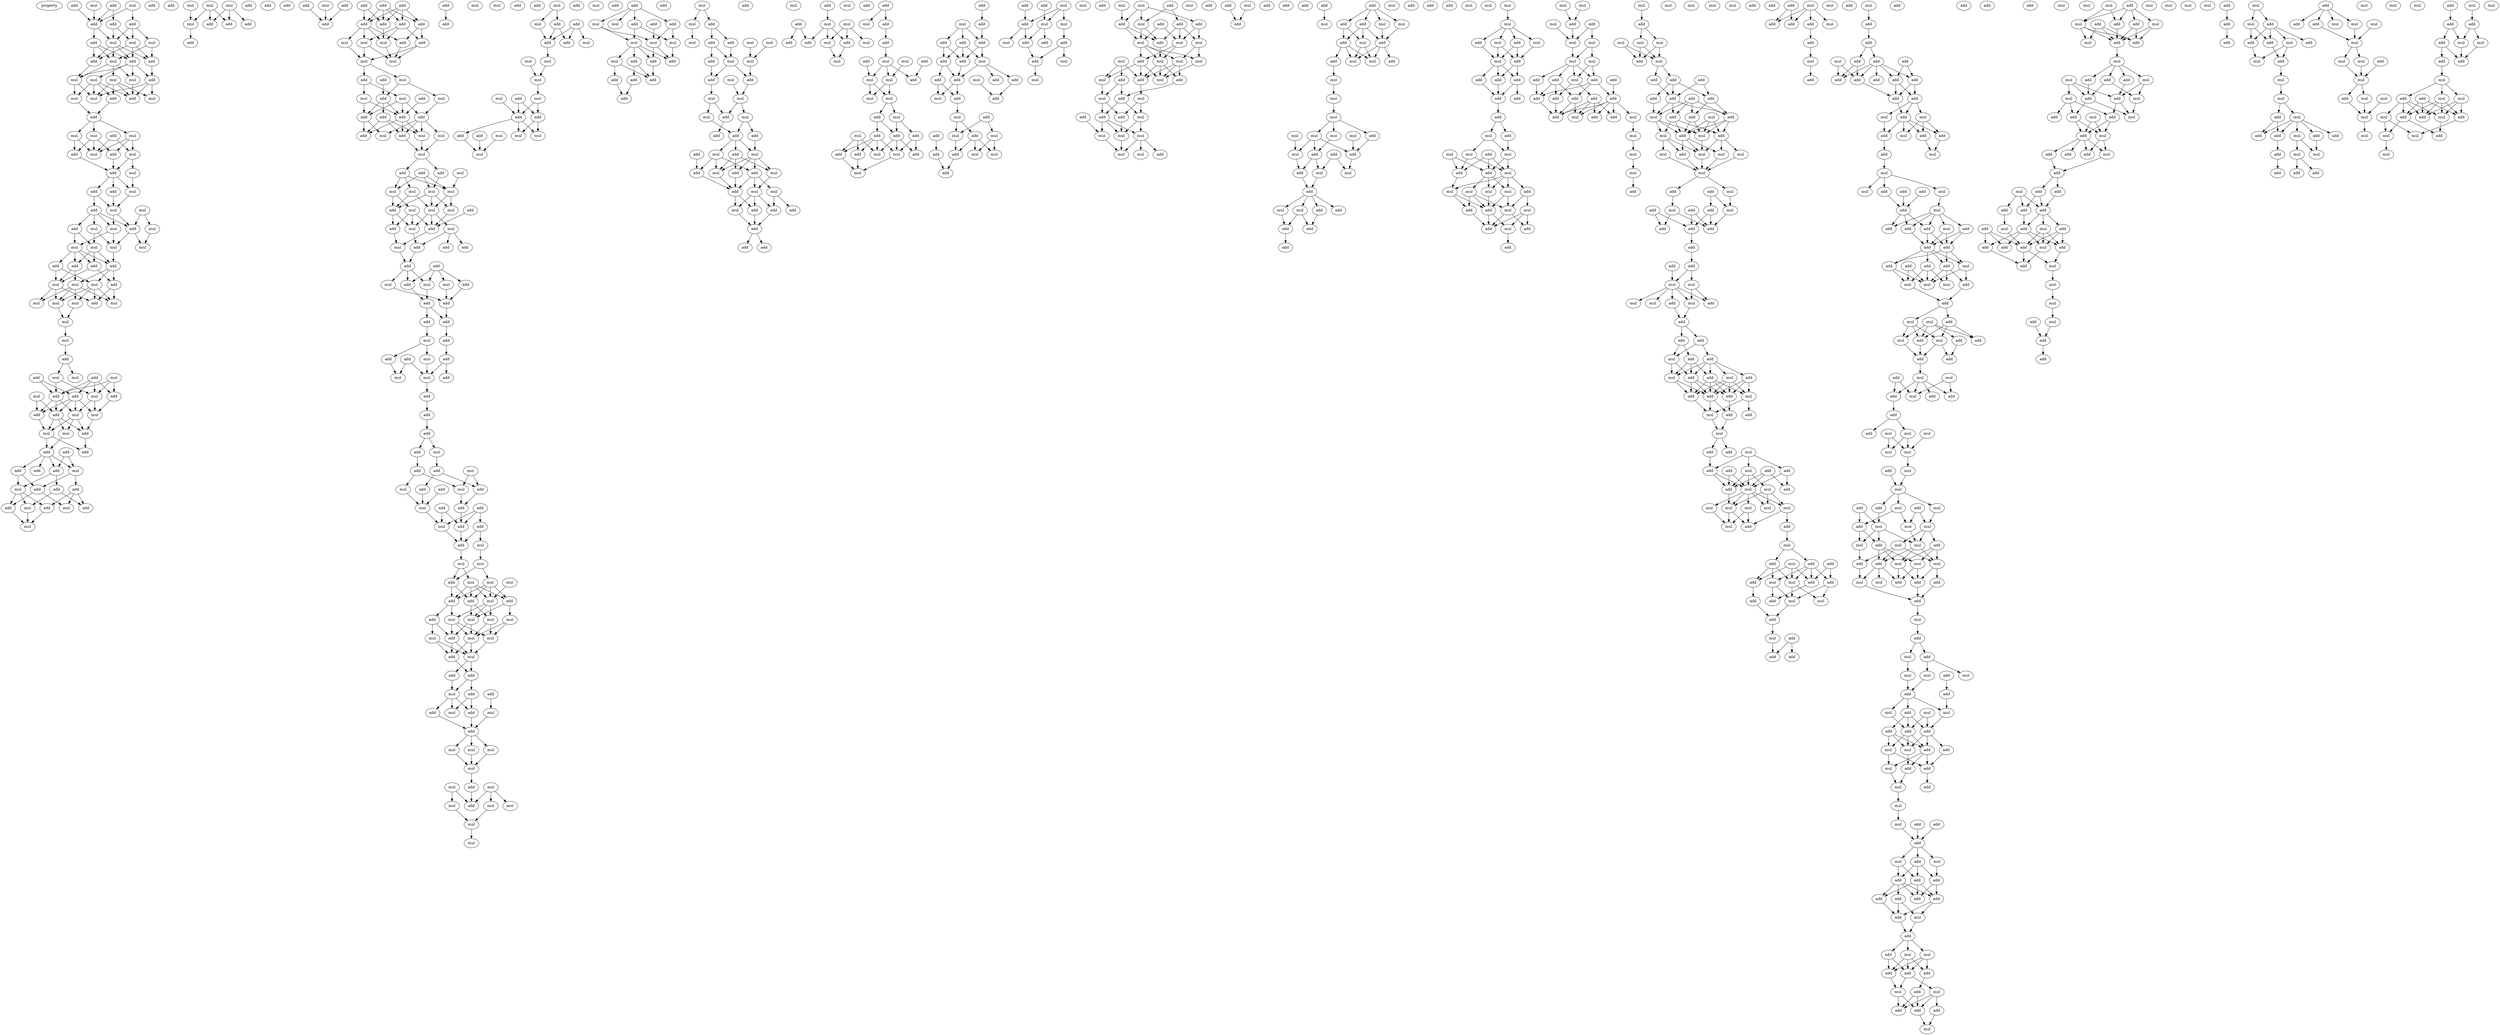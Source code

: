 digraph {
    node [fontcolor=black]
    property [mul=2,lf=1.1]
    0 [ label = add ];
    1 [ label = add ];
    2 [ label = mul ];
    3 [ label = mul ];
    4 [ label = add ];
    5 [ label = add ];
    6 [ label = add ];
    7 [ label = add ];
    8 [ label = mul ];
    9 [ label = mul ];
    10 [ label = mul ];
    11 [ label = add ];
    12 [ label = add ];
    13 [ label = add ];
    14 [ label = mul ];
    15 [ label = add ];
    16 [ label = mul ];
    17 [ label = mul ];
    18 [ label = mul ];
    19 [ label = mul ];
    20 [ label = mul ];
    21 [ label = add ];
    22 [ label = add ];
    23 [ label = mul ];
    24 [ label = mul ];
    25 [ label = add ];
    26 [ label = mul ];
    27 [ label = mul ];
    28 [ label = mul ];
    29 [ label = add ];
    30 [ label = mul ];
    31 [ label = mul ];
    32 [ label = add ];
    33 [ label = add ];
    34 [ label = add ];
    35 [ label = mul ];
    36 [ label = add ];
    37 [ label = mul ];
    38 [ label = add ];
    39 [ label = add ];
    40 [ label = mul ];
    41 [ label = mul ];
    42 [ label = add ];
    43 [ label = mul ];
    44 [ label = mul ];
    45 [ label = mul ];
    46 [ label = add ];
    47 [ label = mul ];
    48 [ label = mul ];
    49 [ label = mul ];
    50 [ label = mul ];
    51 [ label = add ];
    52 [ label = add ];
    53 [ label = add ];
    54 [ label = add ];
    55 [ label = mul ];
    56 [ label = mul ];
    57 [ label = add ];
    58 [ label = mul ];
    59 [ label = add ];
    60 [ label = mul ];
    61 [ label = mul ];
    62 [ label = mul ];
    63 [ label = mul ];
    64 [ label = mul ];
    65 [ label = mul ];
    66 [ label = add ];
    67 [ label = mul ];
    68 [ label = add ];
    69 [ label = mul ];
    70 [ label = mul ];
    71 [ label = add ];
    72 [ label = add ];
    73 [ label = mul ];
    74 [ label = add ];
    75 [ label = mul ];
    76 [ label = add ];
    77 [ label = mul ];
    78 [ label = add ];
    79 [ label = mul ];
    80 [ label = add ];
    81 [ label = mul ];
    82 [ label = add ];
    83 [ label = mul ];
    84 [ label = add ];
    85 [ label = add ];
    86 [ label = add ];
    87 [ label = add ];
    88 [ label = add ];
    89 [ label = mul ];
    90 [ label = add ];
    91 [ label = add ];
    92 [ label = add ];
    93 [ label = add ];
    94 [ label = mul ];
    95 [ label = mul ];
    96 [ label = add ];
    97 [ label = mul ];
    98 [ label = add ];
    99 [ label = add ];
    100 [ label = add ];
    101 [ label = mul ];
    102 [ label = add ];
    103 [ label = mul ];
    104 [ label = mul ];
    105 [ label = mul ];
    106 [ label = add ];
    107 [ label = mul ];
    108 [ label = add ];
    109 [ label = add ];
    110 [ label = add ];
    111 [ label = add ];
    112 [ label = add ];
    113 [ label = add ];
    114 [ label = add ];
    115 [ label = mul ];
    116 [ label = add ];
    117 [ label = add ];
    118 [ label = add ];
    119 [ label = add ];
    120 [ label = add ];
    121 [ label = add ];
    122 [ label = add ];
    123 [ label = add ];
    124 [ label = add ];
    125 [ label = mul ];
    126 [ label = mul ];
    127 [ label = add ];
    128 [ label = add ];
    129 [ label = mul ];
    130 [ label = mul ];
    131 [ label = mul ];
    132 [ label = add ];
    133 [ label = add ];
    134 [ label = mul ];
    135 [ label = add ];
    136 [ label = mul ];
    137 [ label = mul ];
    138 [ label = mul ];
    139 [ label = add ];
    140 [ label = add ];
    141 [ label = add ];
    142 [ label = add ];
    143 [ label = add ];
    144 [ label = add ];
    145 [ label = mul ];
    146 [ label = mul ];
    147 [ label = mul ];
    148 [ label = add ];
    149 [ label = mul ];
    150 [ label = add ];
    151 [ label = mul ];
    152 [ label = add ];
    153 [ label = add ];
    154 [ label = mul ];
    155 [ label = mul ];
    156 [ label = mul ];
    157 [ label = mul ];
    158 [ label = mul ];
    159 [ label = add ];
    160 [ label = mul ];
    161 [ label = add ];
    162 [ label = mul ];
    163 [ label = add ];
    164 [ label = add ];
    165 [ label = mul ];
    166 [ label = mul ];
    167 [ label = add ];
    168 [ label = mul ];
    169 [ label = add ];
    170 [ label = add ];
    171 [ label = add ];
    172 [ label = add ];
    173 [ label = mul ];
    174 [ label = mul ];
    175 [ label = add ];
    176 [ label = mul ];
    177 [ label = add ];
    178 [ label = add ];
    179 [ label = add ];
    180 [ label = add ];
    181 [ label = add ];
    182 [ label = mul ];
    183 [ label = add ];
    184 [ label = add ];
    185 [ label = mul ];
    186 [ label = add ];
    187 [ label = add ];
    188 [ label = mul ];
    189 [ label = mul ];
    190 [ label = add ];
    191 [ label = add ];
    192 [ label = add ];
    193 [ label = add ];
    194 [ label = mul ];
    195 [ label = add ];
    196 [ label = add ];
    197 [ label = mul ];
    198 [ label = add ];
    199 [ label = add ];
    200 [ label = add ];
    201 [ label = mul ];
    202 [ label = mul ];
    203 [ label = add ];
    204 [ label = add ];
    205 [ label = add ];
    206 [ label = mul ];
    207 [ label = add ];
    208 [ label = mul ];
    209 [ label = add ];
    210 [ label = add ];
    211 [ label = add ];
    212 [ label = mul ];
    213 [ label = mul ];
    214 [ label = add ];
    215 [ label = add ];
    216 [ label = mul ];
    217 [ label = mul ];
    218 [ label = mul ];
    219 [ label = mul ];
    220 [ label = mul ];
    221 [ label = mul ];
    222 [ label = add ];
    223 [ label = add ];
    224 [ label = mul ];
    225 [ label = add ];
    226 [ label = add ];
    227 [ label = mul ];
    228 [ label = mul ];
    229 [ label = add ];
    230 [ label = mul ];
    231 [ label = mul ];
    232 [ label = add ];
    233 [ label = mul ];
    234 [ label = mul ];
    235 [ label = mul ];
    236 [ label = mul ];
    237 [ label = add ];
    238 [ label = add ];
    239 [ label = add ];
    240 [ label = add ];
    241 [ label = add ];
    242 [ label = mul ];
    243 [ label = mul ];
    244 [ label = add ];
    245 [ label = add ];
    246 [ label = mul ];
    247 [ label = add ];
    248 [ label = mul ];
    249 [ label = add ];
    250 [ label = mul ];
    251 [ label = mul ];
    252 [ label = mul ];
    253 [ label = mul ];
    254 [ label = add ];
    255 [ label = mul ];
    256 [ label = add ];
    257 [ label = mul ];
    258 [ label = mul ];
    259 [ label = add ];
    260 [ label = mul ];
    261 [ label = mul ];
    262 [ label = mul ];
    263 [ label = mul ];
    264 [ label = add ];
    265 [ label = mul ];
    266 [ label = mul ];
    267 [ label = add ];
    268 [ label = add ];
    269 [ label = add ];
    270 [ label = mul ];
    271 [ label = add ];
    272 [ label = mul ];
    273 [ label = mul ];
    274 [ label = mul ];
    275 [ label = mul ];
    276 [ label = mul ];
    277 [ label = add ];
    278 [ label = add ];
    279 [ label = add ];
    280 [ label = add ];
    281 [ label = mul ];
    282 [ label = add ];
    283 [ label = mul ];
    284 [ label = mul ];
    285 [ label = mul ];
    286 [ label = add ];
    287 [ label = add ];
    288 [ label = add ];
    289 [ label = add ];
    290 [ label = mul ];
    291 [ label = add ];
    292 [ label = mul ];
    293 [ label = mul ];
    294 [ label = mul ];
    295 [ label = mul ];
    296 [ label = add ];
    297 [ label = mul ];
    298 [ label = add ];
    299 [ label = add ];
    300 [ label = add ];
    301 [ label = add ];
    302 [ label = add ];
    303 [ label = add ];
    304 [ label = add ];
    305 [ label = mul ];
    306 [ label = mul ];
    307 [ label = add ];
    308 [ label = add ];
    309 [ label = mul ];
    310 [ label = add ];
    311 [ label = mul ];
    312 [ label = mul ];
    313 [ label = add ];
    314 [ label = mul ];
    315 [ label = mul ];
    316 [ label = add ];
    317 [ label = add ];
    318 [ label = mul ];
    319 [ label = mul ];
    320 [ label = mul ];
    321 [ label = mul ];
    322 [ label = add ];
    323 [ label = mul ];
    324 [ label = add ];
    325 [ label = add ];
    326 [ label = add ];
    327 [ label = mul ];
    328 [ label = add ];
    329 [ label = mul ];
    330 [ label = add ];
    331 [ label = add ];
    332 [ label = add ];
    333 [ label = mul ];
    334 [ label = mul ];
    335 [ label = add ];
    336 [ label = mul ];
    337 [ label = mul ];
    338 [ label = add ];
    339 [ label = add ];
    340 [ label = add ];
    341 [ label = add ];
    342 [ label = mul ];
    343 [ label = add ];
    344 [ label = add ];
    345 [ label = add ];
    346 [ label = add ];
    347 [ label = mul ];
    348 [ label = add ];
    349 [ label = mul ];
    350 [ label = mul ];
    351 [ label = add ];
    352 [ label = add ];
    353 [ label = mul ];
    354 [ label = add ];
    355 [ label = mul ];
    356 [ label = add ];
    357 [ label = mul ];
    358 [ label = mul ];
    359 [ label = add ];
    360 [ label = add ];
    361 [ label = mul ];
    362 [ label = add ];
    363 [ label = add ];
    364 [ label = add ];
    365 [ label = mul ];
    366 [ label = add ];
    367 [ label = mul ];
    368 [ label = mul ];
    369 [ label = add ];
    370 [ label = mul ];
    371 [ label = mul ];
    372 [ label = mul ];
    373 [ label = add ];
    374 [ label = mul ];
    375 [ label = add ];
    376 [ label = add ];
    377 [ label = add ];
    378 [ label = mul ];
    379 [ label = mul ];
    380 [ label = mul ];
    381 [ label = add ];
    382 [ label = add ];
    383 [ label = add ];
    384 [ label = mul ];
    385 [ label = add ];
    386 [ label = add ];
    387 [ label = mul ];
    388 [ label = add ];
    389 [ label = add ];
    390 [ label = add ];
    391 [ label = add ];
    392 [ label = add ];
    393 [ label = mul ];
    394 [ label = add ];
    395 [ label = add ];
    396 [ label = add ];
    397 [ label = add ];
    398 [ label = mul ];
    399 [ label = add ];
    400 [ label = add ];
    401 [ label = mul ];
    402 [ label = add ];
    403 [ label = mul ];
    404 [ label = mul ];
    405 [ label = add ];
    406 [ label = mul ];
    407 [ label = add ];
    408 [ label = mul ];
    409 [ label = add ];
    410 [ label = add ];
    411 [ label = mul ];
    412 [ label = add ];
    413 [ label = add ];
    414 [ label = add ];
    415 [ label = mul ];
    416 [ label = add ];
    417 [ label = mul ];
    418 [ label = mul ];
    419 [ label = add ];
    420 [ label = mul ];
    421 [ label = add ];
    422 [ label = mul ];
    423 [ label = add ];
    424 [ label = add ];
    425 [ label = mul ];
    426 [ label = mul ];
    427 [ label = add ];
    428 [ label = add ];
    429 [ label = mul ];
    430 [ label = mul ];
    431 [ label = add ];
    432 [ label = mul ];
    433 [ label = add ];
    434 [ label = add ];
    435 [ label = add ];
    436 [ label = mul ];
    437 [ label = mul ];
    438 [ label = add ];
    439 [ label = mul ];
    440 [ label = mul ];
    441 [ label = mul ];
    442 [ label = add ];
    443 [ label = mul ];
    444 [ label = mul ];
    445 [ label = add ];
    446 [ label = add ];
    447 [ label = mul ];
    448 [ label = add ];
    449 [ label = mul ];
    450 [ label = add ];
    451 [ label = mul ];
    452 [ label = mul ];
    453 [ label = add ];
    454 [ label = mul ];
    455 [ label = add ];
    456 [ label = add ];
    457 [ label = mul ];
    458 [ label = mul ];
    459 [ label = mul ];
    460 [ label = add ];
    461 [ label = mul ];
    462 [ label = mul ];
    463 [ label = mul ];
    464 [ label = add ];
    465 [ label = add ];
    466 [ label = add ];
    467 [ label = add ];
    468 [ label = add ];
    469 [ label = mul ];
    470 [ label = add ];
    471 [ label = add ];
    472 [ label = mul ];
    473 [ label = add ];
    474 [ label = mul ];
    475 [ label = mul ];
    476 [ label = add ];
    477 [ label = add ];
    478 [ label = mul ];
    479 [ label = mul ];
    480 [ label = add ];
    481 [ label = add ];
    482 [ label = add ];
    483 [ label = mul ];
    484 [ label = mul ];
    485 [ label = add ];
    486 [ label = mul ];
    487 [ label = add ];
    488 [ label = mul ];
    489 [ label = add ];
    490 [ label = mul ];
    491 [ label = mul ];
    492 [ label = mul ];
    493 [ label = mul ];
    494 [ label = mul ];
    495 [ label = add ];
    496 [ label = add ];
    497 [ label = add ];
    498 [ label = mul ];
    499 [ label = add ];
    500 [ label = add ];
    501 [ label = mul ];
    502 [ label = mul ];
    503 [ label = add ];
    504 [ label = mul ];
    505 [ label = mul ];
    506 [ label = add ];
    507 [ label = add ];
    508 [ label = add ];
    509 [ label = add ];
    510 [ label = add ];
    511 [ label = add ];
    512 [ label = mul ];
    513 [ label = mul ];
    514 [ label = mul ];
    515 [ label = mul ];
    516 [ label = mul ];
    517 [ label = mul ];
    518 [ label = add ];
    519 [ label = add ];
    520 [ label = mul ];
    521 [ label = add ];
    522 [ label = add ];
    523 [ label = add ];
    524 [ label = add ];
    525 [ label = add ];
    526 [ label = add ];
    527 [ label = add ];
    528 [ label = mul ];
    529 [ label = add ];
    530 [ label = mul ];
    531 [ label = mul ];
    532 [ label = mul ];
    533 [ label = add ];
    534 [ label = add ];
    535 [ label = add ];
    536 [ label = mul ];
    537 [ label = mul ];
    538 [ label = mul ];
    539 [ label = mul ];
    540 [ label = mul ];
    541 [ label = add ];
    542 [ label = add ];
    543 [ label = add ];
    544 [ label = mul ];
    545 [ label = mul ];
    546 [ label = mul ];
    547 [ label = add ];
    548 [ label = add ];
    549 [ label = add ];
    550 [ label = mul ];
    551 [ label = mul ];
    552 [ label = mul ];
    553 [ label = add ];
    554 [ label = add ];
    555 [ label = mul ];
    556 [ label = mul ];
    557 [ label = mul ];
    558 [ label = mul ];
    559 [ label = add ];
    560 [ label = add ];
    561 [ label = add ];
    562 [ label = add ];
    563 [ label = mul ];
    564 [ label = add ];
    565 [ label = add ];
    566 [ label = add ];
    567 [ label = add ];
    568 [ label = add ];
    569 [ label = add ];
    570 [ label = add ];
    571 [ label = mul ];
    572 [ label = add ];
    573 [ label = mul ];
    574 [ label = mul ];
    575 [ label = mul ];
    576 [ label = mul ];
    577 [ label = mul ];
    578 [ label = mul ];
    579 [ label = add ];
    580 [ label = add ];
    581 [ label = mul ];
    582 [ label = mul ];
    583 [ label = mul ];
    584 [ label = add ];
    585 [ label = mul ];
    586 [ label = add ];
    587 [ label = mul ];
    588 [ label = add ];
    589 [ label = mul ];
    590 [ label = add ];
    591 [ label = add ];
    592 [ label = add ];
    593 [ label = add ];
    594 [ label = add ];
    595 [ label = add ];
    596 [ label = add ];
    597 [ label = mul ];
    598 [ label = add ];
    599 [ label = mul ];
    600 [ label = mul ];
    601 [ label = add ];
    602 [ label = mul ];
    603 [ label = add ];
    604 [ label = mul ];
    605 [ label = add ];
    606 [ label = mul ];
    607 [ label = mul ];
    608 [ label = mul ];
    609 [ label = mul ];
    610 [ label = add ];
    611 [ label = add ];
    612 [ label = mul ];
    613 [ label = add ];
    614 [ label = mul ];
    615 [ label = add ];
    616 [ label = mul ];
    617 [ label = add ];
    618 [ label = add ];
    619 [ label = add ];
    620 [ label = add ];
    621 [ label = add ];
    622 [ label = mul ];
    623 [ label = add ];
    624 [ label = add ];
    625 [ label = mul ];
    626 [ label = mul ];
    627 [ label = mul ];
    628 [ label = add ];
    629 [ label = mul ];
    630 [ label = mul ];
    631 [ label = add ];
    632 [ label = add ];
    633 [ label = add ];
    634 [ label = add ];
    635 [ label = mul ];
    636 [ label = add ];
    637 [ label = add ];
    638 [ label = add ];
    639 [ label = mul ];
    640 [ label = add ];
    641 [ label = add ];
    642 [ label = mul ];
    643 [ label = add ];
    644 [ label = add ];
    645 [ label = add ];
    646 [ label = mul ];
    647 [ label = add ];
    648 [ label = add ];
    649 [ label = mul ];
    650 [ label = mul ];
    651 [ label = add ];
    652 [ label = mul ];
    653 [ label = add ];
    654 [ label = add ];
    655 [ label = add ];
    656 [ label = add ];
    657 [ label = add ];
    658 [ label = mul ];
    659 [ label = add ];
    660 [ label = add ];
    661 [ label = mul ];
    662 [ label = mul ];
    663 [ label = mul ];
    664 [ label = mul ];
    665 [ label = mul ];
    666 [ label = mul ];
    667 [ label = mul ];
    668 [ label = mul ];
    669 [ label = add ];
    670 [ label = add ];
    671 [ label = mul ];
    672 [ label = add ];
    673 [ label = mul ];
    674 [ label = add ];
    675 [ label = add ];
    676 [ label = add ];
    677 [ label = mul ];
    678 [ label = add ];
    679 [ label = add ];
    680 [ label = mul ];
    681 [ label = add ];
    682 [ label = mul ];
    683 [ label = mul ];
    684 [ label = add ];
    685 [ label = add ];
    686 [ label = mul ];
    687 [ label = add ];
    688 [ label = add ];
    689 [ label = add ];
    690 [ label = add ];
    691 [ label = add ];
    692 [ label = add ];
    693 [ label = mul ];
    694 [ label = add ];
    695 [ label = add ];
    696 [ label = mul ];
    697 [ label = add ];
    698 [ label = mul ];
    699 [ label = add ];
    700 [ label = mul ];
    701 [ label = add ];
    702 [ label = mul ];
    703 [ label = add ];
    704 [ label = add ];
    705 [ label = add ];
    706 [ label = add ];
    707 [ label = add ];
    708 [ label = mul ];
    709 [ label = add ];
    710 [ label = add ];
    711 [ label = add ];
    712 [ label = add ];
    713 [ label = add ];
    714 [ label = add ];
    715 [ label = add ];
    716 [ label = add ];
    717 [ label = add ];
    718 [ label = mul ];
    719 [ label = mul ];
    720 [ label = add ];
    721 [ label = add ];
    722 [ label = add ];
    723 [ label = mul ];
    724 [ label = add ];
    725 [ label = mul ];
    726 [ label = mul ];
    727 [ label = mul ];
    728 [ label = add ];
    729 [ label = mul ];
    730 [ label = add ];
    731 [ label = add ];
    732 [ label = add ];
    733 [ label = mul ];
    734 [ label = add ];
    735 [ label = add ];
    736 [ label = add ];
    737 [ label = add ];
    738 [ label = mul ];
    739 [ label = add ];
    740 [ label = add ];
    741 [ label = add ];
    742 [ label = add ];
    743 [ label = mul ];
    744 [ label = add ];
    745 [ label = add ];
    746 [ label = add ];
    747 [ label = mul ];
    748 [ label = mul ];
    749 [ label = mul ];
    750 [ label = add ];
    751 [ label = mul ];
    752 [ label = mul ];
    753 [ label = add ];
    754 [ label = add ];
    755 [ label = add ];
    756 [ label = add ];
    757 [ label = mul ];
    758 [ label = mul ];
    759 [ label = add ];
    760 [ label = add ];
    761 [ label = mul ];
    762 [ label = add ];
    763 [ label = mul ];
    764 [ label = add ];
    765 [ label = add ];
    766 [ label = add ];
    767 [ label = mul ];
    768 [ label = add ];
    769 [ label = add ];
    770 [ label = mul ];
    771 [ label = mul ];
    772 [ label = add ];
    773 [ label = mul ];
    774 [ label = mul ];
    775 [ label = mul ];
    776 [ label = add ];
    777 [ label = add ];
    778 [ label = mul ];
    779 [ label = mul ];
    780 [ label = mul ];
    781 [ label = add ];
    782 [ label = add ];
    783 [ label = add ];
    784 [ label = mul ];
    785 [ label = mul ];
    786 [ label = mul ];
    787 [ label = add ];
    788 [ label = mul ];
    789 [ label = add ];
    790 [ label = mul ];
    791 [ label = mul ];
    792 [ label = mul ];
    793 [ label = add ];
    794 [ label = mul ];
    795 [ label = add ];
    796 [ label = mul ];
    797 [ label = add ];
    798 [ label = mul ];
    799 [ label = add ];
    800 [ label = mul ];
    801 [ label = mul ];
    802 [ label = add ];
    803 [ label = add ];
    804 [ label = add ];
    805 [ label = mul ];
    806 [ label = add ];
    807 [ label = mul ];
    808 [ label = add ];
    809 [ label = mul ];
    810 [ label = add ];
    811 [ label = mul ];
    812 [ label = add ];
    813 [ label = mul ];
    814 [ label = add ];
    815 [ label = add ];
    816 [ label = mul ];
    817 [ label = mul ];
    818 [ label = mul ];
    819 [ label = add ];
    820 [ label = add ];
    821 [ label = add ];
    822 [ label = add ];
    823 [ label = mul ];
    824 [ label = add ];
    825 [ label = add ];
    826 [ label = mul ];
    827 [ label = add ];
    828 [ label = add ];
    829 [ label = mul ];
    830 [ label = add ];
    831 [ label = mul ];
    832 [ label = mul ];
    833 [ label = add ];
    834 [ label = mul ];
    835 [ label = add ];
    836 [ label = add ];
    837 [ label = mul ];
    838 [ label = add ];
    839 [ label = mul ];
    840 [ label = mul ];
    841 [ label = add ];
    842 [ label = add ];
    843 [ label = add ];
    844 [ label = add ];
    845 [ label = add ];
    846 [ label = add ];
    847 [ label = add ];
    848 [ label = add ];
    849 [ label = add ];
    850 [ label = mul ];
    851 [ label = add ];
    852 [ label = add ];
    853 [ label = mul ];
    854 [ label = mul ];
    855 [ label = mul ];
    856 [ label = add ];
    857 [ label = add ];
    858 [ label = add ];
    859 [ label = mul ];
    860 [ label = mul ];
    861 [ label = add ];
    862 [ label = add ];
    863 [ label = add ];
    864 [ label = add ];
    865 [ label = mul ];
    866 [ label = add ];
    867 [ label = mul ];
    868 [ label = add ];
    869 [ label = add ];
    870 [ label = add ];
    871 [ label = mul ];
    872 [ label = mul ];
    873 [ label = add ];
    874 [ label = mul ];
    875 [ label = add ];
    876 [ label = mul ];
    877 [ label = add ];
    878 [ label = add ];
    879 [ label = mul ];
    880 [ label = add ];
    881 [ label = mul ];
    882 [ label = add ];
    883 [ label = mul ];
    884 [ label = mul ];
    885 [ label = add ];
    886 [ label = add ];
    887 [ label = mul ];
    888 [ label = mul ];
    889 [ label = add ];
    890 [ label = add ];
    891 [ label = add ];
    892 [ label = mul ];
    893 [ label = add ];
    894 [ label = mul ];
    895 [ label = add ];
    896 [ label = mul ];
    897 [ label = add ];
    898 [ label = add ];
    899 [ label = mul ];
    900 [ label = add ];
    901 [ label = add ];
    902 [ label = add ];
    903 [ label = add ];
    904 [ label = add ];
    905 [ label = mul ];
    906 [ label = add ];
    907 [ label = add ];
    908 [ label = add ];
    909 [ label = mul ];
    910 [ label = mul ];
    911 [ label = add ];
    912 [ label = add ];
    913 [ label = add ];
    914 [ label = add ];
    915 [ label = add ];
    916 [ label = mul ];
    917 [ label = mul ];
    918 [ label = mul ];
    919 [ label = mul ];
    920 [ label = mul ];
    921 [ label = add ];
    922 [ label = mul ];
    923 [ label = add ];
    924 [ label = mul ];
    925 [ label = add ];
    926 [ label = add ];
    927 [ label = add ];
    928 [ label = add ];
    929 [ label = mul ];
    930 [ label = mul ];
    931 [ label = add ];
    932 [ label = add ];
    933 [ label = add ];
    934 [ label = mul ];
    935 [ label = add ];
    936 [ label = add ];
    937 [ label = mul ];
    938 [ label = mul ];
    939 [ label = mul ];
    940 [ label = mul ];
    941 [ label = add ];
    942 [ label = add ];
    943 [ label = add ];
    944 [ label = mul ];
    945 [ label = add ];
    946 [ label = add ];
    947 [ label = add ];
    948 [ label = mul ];
    949 [ label = mul ];
    950 [ label = add ];
    951 [ label = add ];
    952 [ label = add ];
    953 [ label = add ];
    954 [ label = add ];
    955 [ label = add ];
    956 [ label = mul ];
    957 [ label = mul ];
    958 [ label = mul ];
    959 [ label = mul ];
    960 [ label = mul ];
    961 [ label = mul ];
    962 [ label = mul ];
    963 [ label = add ];
    964 [ label = mul ];
    965 [ label = add ];
    966 [ label = mul ];
    967 [ label = mul ];
    968 [ label = mul ];
    969 [ label = mul ];
    970 [ label = mul ];
    971 [ label = mul ];
    972 [ label = mul ];
    973 [ label = add ];
    974 [ label = add ];
    975 [ label = add ];
    976 [ label = mul ];
    977 [ label = mul ];
    978 [ label = add ];
    979 [ label = add ];
    980 [ label = add ];
    981 [ label = mul ];
    982 [ label = add ];
    983 [ label = mul ];
    984 [ label = mul ];
    985 [ label = add ];
    986 [ label = mul ];
    987 [ label = add ];
    988 [ label = mul ];
    989 [ label = mul ];
    990 [ label = add ];
    991 [ label = add ];
    992 [ label = mul ];
    993 [ label = mul ];
    994 [ label = add ];
    995 [ label = mul ];
    0 -> 4 [ name = 0 ];
    0 -> 5 [ name = 1 ];
    1 -> 4 [ name = 2 ];
    2 -> 4 [ name = 3 ];
    3 -> 4 [ name = 4 ];
    3 -> 6 [ name = 5 ];
    4 -> 7 [ name = 6 ];
    4 -> 10 [ name = 7 ];
    5 -> 8 [ name = 8 ];
    5 -> 10 [ name = 9 ];
    6 -> 8 [ name = 10 ];
    6 -> 9 [ name = 11 ];
    6 -> 10 [ name = 12 ];
    7 -> 11 [ name = 13 ];
    7 -> 13 [ name = 14 ];
    7 -> 14 [ name = 15 ];
    8 -> 11 [ name = 16 ];
    8 -> 12 [ name = 17 ];
    8 -> 13 [ name = 18 ];
    9 -> 12 [ name = 19 ];
    9 -> 14 [ name = 20 ];
    10 -> 11 [ name = 21 ];
    10 -> 12 [ name = 22 ];
    10 -> 13 [ name = 23 ];
    10 -> 14 [ name = 24 ];
    11 -> 18 [ name = 25 ];
    12 -> 15 [ name = 26 ];
    13 -> 15 [ name = 27 ];
    13 -> 16 [ name = 28 ];
    13 -> 18 [ name = 29 ];
    13 -> 19 [ name = 30 ];
    14 -> 16 [ name = 31 ];
    14 -> 17 [ name = 32 ];
    14 -> 18 [ name = 33 ];
    15 -> 21 [ name = 34 ];
    15 -> 23 [ name = 35 ];
    15 -> 24 [ name = 36 ];
    16 -> 21 [ name = 37 ];
    17 -> 21 [ name = 38 ];
    17 -> 22 [ name = 39 ];
    17 -> 23 [ name = 40 ];
    17 -> 24 [ name = 41 ];
    18 -> 20 [ name = 42 ];
    18 -> 23 [ name = 43 ];
    19 -> 20 [ name = 44 ];
    19 -> 21 [ name = 45 ];
    19 -> 22 [ name = 46 ];
    19 -> 23 [ name = 47 ];
    20 -> 25 [ name = 48 ];
    22 -> 25 [ name = 49 ];
    25 -> 26 [ name = 50 ];
    25 -> 27 [ name = 51 ];
    25 -> 28 [ name = 52 ];
    26 -> 30 [ name = 53 ];
    26 -> 32 [ name = 54 ];
    26 -> 33 [ name = 55 ];
    27 -> 30 [ name = 56 ];
    27 -> 31 [ name = 57 ];
    27 -> 32 [ name = 58 ];
    28 -> 30 [ name = 59 ];
    28 -> 33 [ name = 60 ];
    29 -> 30 [ name = 61 ];
    29 -> 31 [ name = 62 ];
    31 -> 34 [ name = 63 ];
    31 -> 35 [ name = 64 ];
    32 -> 34 [ name = 65 ];
    33 -> 34 [ name = 66 ];
    34 -> 36 [ name = 67 ];
    34 -> 37 [ name = 68 ];
    34 -> 38 [ name = 69 ];
    35 -> 37 [ name = 70 ];
    36 -> 39 [ name = 71 ];
    36 -> 41 [ name = 72 ];
    37 -> 41 [ name = 73 ];
    38 -> 41 [ name = 74 ];
    39 -> 42 [ name = 75 ];
    39 -> 43 [ name = 76 ];
    39 -> 45 [ name = 77 ];
    39 -> 46 [ name = 78 ];
    40 -> 44 [ name = 79 ];
    40 -> 46 [ name = 80 ];
    41 -> 45 [ name = 81 ];
    41 -> 46 [ name = 82 ];
    42 -> 47 [ name = 83 ];
    42 -> 49 [ name = 84 ];
    43 -> 49 [ name = 85 ];
    43 -> 50 [ name = 86 ];
    44 -> 48 [ name = 87 ];
    45 -> 47 [ name = 88 ];
    45 -> 50 [ name = 89 ];
    46 -> 48 [ name = 90 ];
    46 -> 50 [ name = 91 ];
    47 -> 51 [ name = 92 ];
    47 -> 52 [ name = 93 ];
    47 -> 53 [ name = 94 ];
    47 -> 54 [ name = 95 ];
    49 -> 51 [ name = 96 ];
    49 -> 52 [ name = 97 ];
    49 -> 53 [ name = 98 ];
    50 -> 53 [ name = 99 ];
    51 -> 55 [ name = 100 ];
    51 -> 57 [ name = 101 ];
    52 -> 55 [ name = 102 ];
    52 -> 58 [ name = 103 ];
    53 -> 56 [ name = 104 ];
    53 -> 57 [ name = 105 ];
    53 -> 58 [ name = 106 ];
    54 -> 55 [ name = 107 ];
    54 -> 56 [ name = 108 ];
    55 -> 59 [ name = 109 ];
    55 -> 60 [ name = 110 ];
    55 -> 61 [ name = 111 ];
    56 -> 59 [ name = 112 ];
    56 -> 61 [ name = 113 ];
    56 -> 62 [ name = 114 ];
    56 -> 63 [ name = 115 ];
    57 -> 59 [ name = 116 ];
    57 -> 63 [ name = 117 ];
    58 -> 60 [ name = 118 ];
    58 -> 61 [ name = 119 ];
    58 -> 62 [ name = 120 ];
    58 -> 63 [ name = 121 ];
    61 -> 64 [ name = 122 ];
    62 -> 64 [ name = 123 ];
    64 -> 65 [ name = 124 ];
    65 -> 66 [ name = 125 ];
    66 -> 67 [ name = 126 ];
    66 -> 69 [ name = 127 ];
    68 -> 72 [ name = 128 ];
    68 -> 74 [ name = 129 ];
    68 -> 75 [ name = 130 ];
    68 -> 76 [ name = 131 ];
    69 -> 72 [ name = 132 ];
    69 -> 75 [ name = 133 ];
    70 -> 72 [ name = 134 ];
    70 -> 75 [ name = 135 ];
    70 -> 76 [ name = 136 ];
    71 -> 72 [ name = 137 ];
    71 -> 74 [ name = 138 ];
    72 -> 78 [ name = 139 ];
    72 -> 79 [ name = 140 ];
    72 -> 80 [ name = 141 ];
    73 -> 78 [ name = 142 ];
    73 -> 80 [ name = 143 ];
    74 -> 77 [ name = 144 ];
    74 -> 78 [ name = 145 ];
    74 -> 79 [ name = 146 ];
    74 -> 80 [ name = 147 ];
    75 -> 77 [ name = 148 ];
    75 -> 79 [ name = 149 ];
    76 -> 77 [ name = 150 ];
    77 -> 82 [ name = 151 ];
    78 -> 81 [ name = 152 ];
    78 -> 82 [ name = 153 ];
    78 -> 83 [ name = 154 ];
    79 -> 81 [ name = 155 ];
    79 -> 82 [ name = 156 ];
    79 -> 83 [ name = 157 ];
    80 -> 83 [ name = 158 ];
    81 -> 84 [ name = 159 ];
    82 -> 85 [ name = 160 ];
    83 -> 84 [ name = 161 ];
    83 -> 85 [ name = 162 ];
    84 -> 87 [ name = 163 ];
    84 -> 88 [ name = 164 ];
    84 -> 89 [ name = 165 ];
    84 -> 90 [ name = 166 ];
    86 -> 88 [ name = 167 ];
    86 -> 89 [ name = 168 ];
    88 -> 92 [ name = 169 ];
    88 -> 94 [ name = 170 ];
    89 -> 91 [ name = 171 ];
    89 -> 93 [ name = 172 ];
    90 -> 93 [ name = 173 ];
    90 -> 94 [ name = 174 ];
    91 -> 96 [ name = 175 ];
    91 -> 97 [ name = 176 ];
    91 -> 99 [ name = 177 ];
    92 -> 95 [ name = 178 ];
    92 -> 96 [ name = 179 ];
    93 -> 97 [ name = 180 ];
    93 -> 98 [ name = 181 ];
    94 -> 95 [ name = 182 ];
    94 -> 98 [ name = 183 ];
    94 -> 99 [ name = 184 ];
    95 -> 101 [ name = 185 ];
    98 -> 101 [ name = 186 ];
    99 -> 101 [ name = 187 ];
    103 -> 107 [ name = 188 ];
    104 -> 106 [ name = 189 ];
    104 -> 108 [ name = 190 ];
    104 -> 110 [ name = 191 ];
    105 -> 106 [ name = 192 ];
    105 -> 107 [ name = 193 ];
    105 -> 110 [ name = 194 ];
    107 -> 111 [ name = 195 ];
    114 -> 117 [ name = 196 ];
    115 -> 117 [ name = 197 ];
    116 -> 117 [ name = 198 ];
    118 -> 122 [ name = 199 ];
    118 -> 124 [ name = 200 ];
    119 -> 121 [ name = 201 ];
    119 -> 122 [ name = 202 ];
    119 -> 123 [ name = 203 ];
    119 -> 124 [ name = 204 ];
    120 -> 121 [ name = 205 ];
    120 -> 122 [ name = 206 ];
    120 -> 123 [ name = 207 ];
    120 -> 124 [ name = 208 ];
    121 -> 125 [ name = 209 ];
    121 -> 126 [ name = 210 ];
    121 -> 127 [ name = 211 ];
    122 -> 125 [ name = 212 ];
    122 -> 126 [ name = 213 ];
    122 -> 128 [ name = 214 ];
    122 -> 129 [ name = 215 ];
    123 -> 127 [ name = 216 ];
    123 -> 128 [ name = 217 ];
    124 -> 126 [ name = 218 ];
    125 -> 130 [ name = 219 ];
    125 -> 131 [ name = 220 ];
    126 -> 131 [ name = 221 ];
    127 -> 130 [ name = 222 ];
    127 -> 131 [ name = 223 ];
    128 -> 131 [ name = 224 ];
    129 -> 130 [ name = 225 ];
    130 -> 133 [ name = 226 ];
    130 -> 134 [ name = 227 ];
    132 -> 139 [ name = 228 ];
    133 -> 137 [ name = 229 ];
    133 -> 138 [ name = 230 ];
    134 -> 136 [ name = 231 ];
    134 -> 139 [ name = 232 ];
    135 -> 141 [ name = 233 ];
    136 -> 140 [ name = 234 ];
    137 -> 140 [ name = 235 ];
    137 -> 141 [ name = 236 ];
    137 -> 142 [ name = 237 ];
    138 -> 141 [ name = 238 ];
    138 -> 142 [ name = 239 ];
    139 -> 141 [ name = 240 ];
    139 -> 142 [ name = 241 ];
    139 -> 143 [ name = 242 ];
    140 -> 145 [ name = 243 ];
    140 -> 146 [ name = 244 ];
    140 -> 147 [ name = 245 ];
    140 -> 148 [ name = 246 ];
    141 -> 144 [ name = 247 ];
    141 -> 147 [ name = 248 ];
    141 -> 148 [ name = 249 ];
    142 -> 144 [ name = 250 ];
    142 -> 146 [ name = 251 ];
    143 -> 144 [ name = 252 ];
    143 -> 147 [ name = 253 ];
    143 -> 148 [ name = 254 ];
    145 -> 149 [ name = 255 ];
    147 -> 149 [ name = 256 ];
    148 -> 149 [ name = 257 ];
    149 -> 152 [ name = 258 ];
    149 -> 153 [ name = 259 ];
    150 -> 154 [ name = 260 ];
    150 -> 156 [ name = 261 ];
    150 -> 157 [ name = 262 ];
    151 -> 157 [ name = 263 ];
    152 -> 154 [ name = 264 ];
    152 -> 155 [ name = 265 ];
    152 -> 157 [ name = 266 ];
    153 -> 156 [ name = 267 ];
    154 -> 159 [ name = 268 ];
    154 -> 162 [ name = 269 ];
    155 -> 159 [ name = 270 ];
    155 -> 160 [ name = 271 ];
    156 -> 158 [ name = 272 ];
    156 -> 159 [ name = 273 ];
    156 -> 160 [ name = 274 ];
    157 -> 158 [ name = 275 ];
    157 -> 160 [ name = 276 ];
    158 -> 164 [ name = 277 ];
    159 -> 163 [ name = 278 ];
    159 -> 165 [ name = 279 ];
    160 -> 164 [ name = 280 ];
    160 -> 165 [ name = 281 ];
    160 -> 166 [ name = 282 ];
    161 -> 164 [ name = 283 ];
    162 -> 163 [ name = 284 ];
    162 -> 164 [ name = 285 ];
    162 -> 165 [ name = 286 ];
    163 -> 168 [ name = 287 ];
    164 -> 168 [ name = 288 ];
    165 -> 167 [ name = 289 ];
    166 -> 167 [ name = 290 ];
    166 -> 169 [ name = 291 ];
    166 -> 170 [ name = 292 ];
    167 -> 171 [ name = 293 ];
    168 -> 171 [ name = 294 ];
    171 -> 173 [ name = 295 ];
    171 -> 174 [ name = 296 ];
    171 -> 175 [ name = 297 ];
    172 -> 173 [ name = 298 ];
    172 -> 175 [ name = 299 ];
    172 -> 176 [ name = 300 ];
    172 -> 177 [ name = 301 ];
    173 -> 179 [ name = 302 ];
    174 -> 178 [ name = 303 ];
    175 -> 179 [ name = 304 ];
    176 -> 178 [ name = 305 ];
    177 -> 178 [ name = 306 ];
    178 -> 181 [ name = 307 ];
    179 -> 180 [ name = 308 ];
    179 -> 181 [ name = 309 ];
    180 -> 182 [ name = 310 ];
    181 -> 183 [ name = 311 ];
    182 -> 185 [ name = 312 ];
    182 -> 186 [ name = 313 ];
    183 -> 184 [ name = 314 ];
    184 -> 189 [ name = 315 ];
    184 -> 190 [ name = 316 ];
    185 -> 189 [ name = 317 ];
    186 -> 188 [ name = 318 ];
    187 -> 188 [ name = 319 ];
    187 -> 189 [ name = 320 ];
    189 -> 191 [ name = 321 ];
    191 -> 193 [ name = 322 ];
    192 -> 196 [ name = 323 ];
    193 -> 195 [ name = 324 ];
    195 -> 197 [ name = 325 ];
    195 -> 198 [ name = 326 ];
    197 -> 200 [ name = 327 ];
    198 -> 199 [ name = 328 ];
    199 -> 202 [ name = 329 ];
    199 -> 206 [ name = 330 ];
    200 -> 204 [ name = 331 ];
    200 -> 205 [ name = 332 ];
    201 -> 205 [ name = 333 ];
    201 -> 206 [ name = 334 ];
    202 -> 208 [ name = 335 ];
    203 -> 208 [ name = 336 ];
    204 -> 208 [ name = 337 ];
    205 -> 207 [ name = 338 ];
    206 -> 207 [ name = 339 ];
    207 -> 214 [ name = 340 ];
    208 -> 212 [ name = 341 ];
    209 -> 212 [ name = 342 ];
    209 -> 214 [ name = 343 ];
    210 -> 211 [ name = 344 ];
    210 -> 212 [ name = 345 ];
    210 -> 214 [ name = 346 ];
    211 -> 215 [ name = 347 ];
    211 -> 216 [ name = 348 ];
    212 -> 215 [ name = 349 ];
    214 -> 215 [ name = 350 ];
    215 -> 217 [ name = 351 ];
    216 -> 218 [ name = 352 ];
    217 -> 221 [ name = 353 ];
    217 -> 222 [ name = 354 ];
    218 -> 219 [ name = 355 ];
    218 -> 222 [ name = 356 ];
    219 -> 223 [ name = 357 ];
    219 -> 224 [ name = 358 ];
    219 -> 225 [ name = 359 ];
    219 -> 226 [ name = 360 ];
    220 -> 224 [ name = 361 ];
    221 -> 223 [ name = 362 ];
    221 -> 224 [ name = 363 ];
    221 -> 225 [ name = 364 ];
    221 -> 226 [ name = 365 ];
    222 -> 225 [ name = 366 ];
    222 -> 226 [ name = 367 ];
    223 -> 228 [ name = 368 ];
    223 -> 230 [ name = 369 ];
    224 -> 227 [ name = 370 ];
    224 -> 228 [ name = 371 ];
    224 -> 231 [ name = 372 ];
    225 -> 227 [ name = 373 ];
    225 -> 229 [ name = 374 ];
    226 -> 228 [ name = 375 ];
    226 -> 231 [ name = 376 ];
    227 -> 232 [ name = 377 ];
    227 -> 233 [ name = 378 ];
    227 -> 235 [ name = 379 ];
    228 -> 232 [ name = 380 ];
    228 -> 233 [ name = 381 ];
    229 -> 232 [ name = 382 ];
    229 -> 234 [ name = 383 ];
    230 -> 233 [ name = 384 ];
    230 -> 235 [ name = 385 ];
    231 -> 233 [ name = 386 ];
    231 -> 235 [ name = 387 ];
    232 -> 236 [ name = 388 ];
    232 -> 237 [ name = 389 ];
    233 -> 236 [ name = 390 ];
    233 -> 237 [ name = 391 ];
    234 -> 236 [ name = 392 ];
    234 -> 237 [ name = 393 ];
    235 -> 236 [ name = 394 ];
    236 -> 238 [ name = 395 ];
    236 -> 239 [ name = 396 ];
    237 -> 238 [ name = 397 ];
    238 -> 241 [ name = 398 ];
    238 -> 242 [ name = 399 ];
    239 -> 242 [ name = 400 ];
    240 -> 243 [ name = 401 ];
    241 -> 245 [ name = 402 ];
    241 -> 246 [ name = 403 ];
    242 -> 244 [ name = 404 ];
    242 -> 245 [ name = 405 ];
    242 -> 246 [ name = 406 ];
    243 -> 247 [ name = 407 ];
    244 -> 247 [ name = 408 ];
    245 -> 247 [ name = 409 ];
    247 -> 248 [ name = 410 ];
    247 -> 250 [ name = 411 ];
    247 -> 251 [ name = 412 ];
    248 -> 252 [ name = 413 ];
    250 -> 252 [ name = 414 ];
    251 -> 252 [ name = 415 ];
    252 -> 254 [ name = 416 ];
    253 -> 258 [ name = 417 ];
    253 -> 259 [ name = 418 ];
    254 -> 259 [ name = 419 ];
    255 -> 257 [ name = 420 ];
    255 -> 259 [ name = 421 ];
    255 -> 260 [ name = 422 ];
    257 -> 261 [ name = 423 ];
    258 -> 261 [ name = 424 ];
    261 -> 262 [ name = 425 ];
    263 -> 265 [ name = 426 ];
    263 -> 267 [ name = 427 ];
    265 -> 269 [ name = 428 ];
    267 -> 269 [ name = 429 ];
    267 -> 271 [ name = 430 ];
    268 -> 269 [ name = 431 ];
    268 -> 270 [ name = 432 ];
    268 -> 271 [ name = 433 ];
    269 -> 273 [ name = 434 ];
    272 -> 274 [ name = 435 ];
    273 -> 274 [ name = 436 ];
    274 -> 276 [ name = 437 ];
    275 -> 278 [ name = 438 ];
    276 -> 278 [ name = 439 ];
    276 -> 279 [ name = 440 ];
    277 -> 278 [ name = 441 ];
    277 -> 279 [ name = 442 ];
    278 -> 280 [ name = 443 ];
    278 -> 281 [ name = 444 ];
    278 -> 283 [ name = 445 ];
    279 -> 281 [ name = 446 ];
    279 -> 283 [ name = 447 ];
    280 -> 285 [ name = 448 ];
    282 -> 285 [ name = 449 ];
    284 -> 285 [ name = 450 ];
    287 -> 289 [ name = 451 ];
    287 -> 290 [ name = 452 ];
    287 -> 291 [ name = 453 ];
    287 -> 292 [ name = 454 ];
    288 -> 294 [ name = 455 ];
    289 -> 294 [ name = 456 ];
    289 -> 295 [ name = 457 ];
    291 -> 293 [ name = 458 ];
    291 -> 295 [ name = 459 ];
    292 -> 293 [ name = 460 ];
    292 -> 294 [ name = 461 ];
    293 -> 296 [ name = 462 ];
    293 -> 297 [ name = 463 ];
    293 -> 298 [ name = 464 ];
    293 -> 299 [ name = 465 ];
    294 -> 298 [ name = 466 ];
    294 -> 299 [ name = 467 ];
    295 -> 298 [ name = 468 ];
    296 -> 301 [ name = 469 ];
    296 -> 302 [ name = 470 ];
    297 -> 300 [ name = 471 ];
    297 -> 302 [ name = 472 ];
    299 -> 302 [ name = 473 ];
    300 -> 303 [ name = 474 ];
    301 -> 303 [ name = 475 ];
    305 -> 306 [ name = 476 ];
    305 -> 307 [ name = 477 ];
    306 -> 309 [ name = 478 ];
    307 -> 308 [ name = 479 ];
    307 -> 310 [ name = 480 ];
    308 -> 314 [ name = 481 ];
    310 -> 313 [ name = 482 ];
    310 -> 314 [ name = 483 ];
    311 -> 315 [ name = 484 ];
    312 -> 315 [ name = 485 ];
    313 -> 317 [ name = 486 ];
    314 -> 316 [ name = 487 ];
    314 -> 317 [ name = 488 ];
    315 -> 316 [ name = 489 ];
    316 -> 320 [ name = 490 ];
    317 -> 319 [ name = 491 ];
    318 -> 320 [ name = 492 ];
    319 -> 321 [ name = 493 ];
    319 -> 322 [ name = 494 ];
    320 -> 322 [ name = 495 ];
    320 -> 323 [ name = 496 ];
    321 -> 324 [ name = 497 ];
    322 -> 325 [ name = 498 ];
    323 -> 324 [ name = 499 ];
    323 -> 326 [ name = 500 ];
    324 -> 327 [ name = 501 ];
    324 -> 329 [ name = 502 ];
    324 -> 330 [ name = 503 ];
    326 -> 327 [ name = 504 ];
    327 -> 331 [ name = 505 ];
    327 -> 332 [ name = 506 ];
    327 -> 333 [ name = 507 ];
    327 -> 334 [ name = 508 ];
    328 -> 335 [ name = 509 ];
    329 -> 331 [ name = 510 ];
    329 -> 334 [ name = 511 ];
    329 -> 335 [ name = 512 ];
    330 -> 332 [ name = 513 ];
    330 -> 333 [ name = 514 ];
    330 -> 334 [ name = 515 ];
    331 -> 336 [ name = 516 ];
    331 -> 337 [ name = 517 ];
    331 -> 338 [ name = 518 ];
    332 -> 338 [ name = 519 ];
    333 -> 336 [ name = 520 ];
    334 -> 338 [ name = 521 ];
    335 -> 338 [ name = 522 ];
    336 -> 339 [ name = 523 ];
    336 -> 340 [ name = 524 ];
    336 -> 342 [ name = 525 ];
    337 -> 339 [ name = 526 ];
    337 -> 341 [ name = 527 ];
    338 -> 340 [ name = 528 ];
    338 -> 342 [ name = 529 ];
    339 -> 343 [ name = 530 ];
    340 -> 343 [ name = 531 ];
    342 -> 343 [ name = 532 ];
    343 -> 344 [ name = 533 ];
    343 -> 345 [ name = 534 ];
    348 -> 349 [ name = 535 ];
    349 -> 352 [ name = 536 ];
    349 -> 353 [ name = 537 ];
    349 -> 356 [ name = 538 ];
    350 -> 353 [ name = 539 ];
    350 -> 355 [ name = 540 ];
    350 -> 356 [ name = 541 ];
    351 -> 352 [ name = 542 ];
    351 -> 354 [ name = 543 ];
    353 -> 357 [ name = 544 ];
    356 -> 357 [ name = 545 ];
    360 -> 361 [ name = 546 ];
    360 -> 362 [ name = 547 ];
    362 -> 363 [ name = 548 ];
    363 -> 367 [ name = 549 ];
    364 -> 370 [ name = 550 ];
    365 -> 368 [ name = 551 ];
    366 -> 369 [ name = 552 ];
    367 -> 368 [ name = 553 ];
    367 -> 369 [ name = 554 ];
    367 -> 370 [ name = 555 ];
    368 -> 371 [ name = 556 ];
    368 -> 372 [ name = 557 ];
    370 -> 371 [ name = 558 ];
    370 -> 372 [ name = 559 ];
    371 -> 373 [ name = 560 ];
    371 -> 374 [ name = 561 ];
    373 -> 375 [ name = 562 ];
    373 -> 377 [ name = 563 ];
    374 -> 376 [ name = 564 ];
    374 -> 377 [ name = 565 ];
    375 -> 379 [ name = 566 ];
    375 -> 380 [ name = 567 ];
    375 -> 381 [ name = 568 ];
    375 -> 383 [ name = 569 ];
    376 -> 380 [ name = 570 ];
    376 -> 382 [ name = 571 ];
    377 -> 379 [ name = 572 ];
    377 -> 380 [ name = 573 ];
    377 -> 382 [ name = 574 ];
    378 -> 379 [ name = 575 ];
    378 -> 381 [ name = 576 ];
    378 -> 383 [ name = 577 ];
    380 -> 384 [ name = 578 ];
    381 -> 384 [ name = 579 ];
    383 -> 384 [ name = 580 ];
    385 -> 386 [ name = 581 ];
    386 -> 390 [ name = 582 ];
    387 -> 388 [ name = 583 ];
    387 -> 389 [ name = 584 ];
    387 -> 390 [ name = 585 ];
    388 -> 391 [ name = 586 ];
    388 -> 392 [ name = 587 ];
    389 -> 391 [ name = 588 ];
    389 -> 392 [ name = 589 ];
    389 -> 393 [ name = 590 ];
    390 -> 392 [ name = 591 ];
    390 -> 393 [ name = 592 ];
    391 -> 395 [ name = 593 ];
    391 -> 396 [ name = 594 ];
    392 -> 395 [ name = 595 ];
    393 -> 394 [ name = 596 ];
    393 -> 395 [ name = 597 ];
    393 -> 397 [ name = 598 ];
    394 -> 399 [ name = 599 ];
    395 -> 400 [ name = 600 ];
    395 -> 401 [ name = 601 ];
    396 -> 400 [ name = 602 ];
    396 -> 401 [ name = 603 ];
    398 -> 399 [ name = 604 ];
    400 -> 403 [ name = 605 ];
    402 -> 404 [ name = 606 ];
    402 -> 406 [ name = 607 ];
    403 -> 404 [ name = 608 ];
    403 -> 405 [ name = 609 ];
    404 -> 409 [ name = 610 ];
    405 -> 408 [ name = 611 ];
    405 -> 409 [ name = 612 ];
    405 -> 411 [ name = 613 ];
    406 -> 408 [ name = 614 ];
    406 -> 411 [ name = 615 ];
    407 -> 410 [ name = 616 ];
    409 -> 412 [ name = 617 ];
    410 -> 412 [ name = 618 ];
    413 -> 416 [ name = 619 ];
    414 -> 417 [ name = 620 ];
    415 -> 416 [ name = 621 ];
    415 -> 417 [ name = 622 ];
    415 -> 418 [ name = 623 ];
    416 -> 420 [ name = 624 ];
    416 -> 423 [ name = 625 ];
    417 -> 421 [ name = 626 ];
    417 -> 423 [ name = 627 ];
    418 -> 419 [ name = 628 ];
    419 -> 424 [ name = 629 ];
    419 -> 425 [ name = 630 ];
    423 -> 424 [ name = 631 ];
    424 -> 426 [ name = 632 ];
    428 -> 432 [ name = 633 ];
    428 -> 433 [ name = 634 ];
    429 -> 432 [ name = 635 ];
    429 -> 434 [ name = 636 ];
    429 -> 435 [ name = 637 ];
    430 -> 435 [ name = 638 ];
    431 -> 437 [ name = 639 ];
    431 -> 439 [ name = 640 ];
    432 -> 438 [ name = 641 ];
    432 -> 439 [ name = 642 ];
    433 -> 436 [ name = 643 ];
    433 -> 437 [ name = 644 ];
    433 -> 438 [ name = 645 ];
    434 -> 436 [ name = 646 ];
    434 -> 437 [ name = 647 ];
    435 -> 438 [ name = 648 ];
    435 -> 439 [ name = 649 ];
    436 -> 443 [ name = 650 ];
    436 -> 444 [ name = 651 ];
    437 -> 440 [ name = 652 ];
    437 -> 442 [ name = 653 ];
    438 -> 440 [ name = 654 ];
    439 -> 440 [ name = 655 ];
    439 -> 442 [ name = 656 ];
    439 -> 443 [ name = 657 ];
    439 -> 444 [ name = 658 ];
    440 -> 445 [ name = 659 ];
    440 -> 446 [ name = 660 ];
    440 -> 447 [ name = 661 ];
    441 -> 445 [ name = 662 ];
    441 -> 448 [ name = 663 ];
    441 -> 449 [ name = 664 ];
    442 -> 445 [ name = 665 ];
    442 -> 447 [ name = 666 ];
    442 -> 449 [ name = 667 ];
    443 -> 447 [ name = 668 ];
    444 -> 445 [ name = 669 ];
    444 -> 446 [ name = 670 ];
    444 -> 447 [ name = 671 ];
    445 -> 451 [ name = 672 ];
    446 -> 450 [ name = 673 ];
    448 -> 450 [ name = 674 ];
    448 -> 452 [ name = 675 ];
    449 -> 452 [ name = 676 ];
    450 -> 454 [ name = 677 ];
    450 -> 456 [ name = 678 ];
    451 -> 454 [ name = 679 ];
    451 -> 455 [ name = 680 ];
    452 -> 455 [ name = 681 ];
    452 -> 456 [ name = 682 ];
    453 -> 457 [ name = 683 ];
    454 -> 458 [ name = 684 ];
    454 -> 459 [ name = 685 ];
    455 -> 458 [ name = 686 ];
    456 -> 457 [ name = 687 ];
    456 -> 458 [ name = 688 ];
    456 -> 459 [ name = 689 ];
    457 -> 462 [ name = 690 ];
    458 -> 462 [ name = 691 ];
    459 -> 460 [ name = 692 ];
    459 -> 461 [ name = 693 ];
    459 -> 462 [ name = 694 ];
    465 -> 471 [ name = 695 ];
    469 -> 471 [ name = 696 ];
    470 -> 472 [ name = 697 ];
    473 -> 474 [ name = 698 ];
    473 -> 475 [ name = 699 ];
    473 -> 476 [ name = 700 ];
    473 -> 477 [ name = 701 ];
    474 -> 481 [ name = 702 ];
    475 -> 481 [ name = 703 ];
    476 -> 479 [ name = 704 ];
    476 -> 480 [ name = 705 ];
    477 -> 479 [ name = 706 ];
    477 -> 480 [ name = 707 ];
    477 -> 481 [ name = 708 ];
    479 -> 483 [ name = 709 ];
    479 -> 484 [ name = 710 ];
    480 -> 482 [ name = 711 ];
    480 -> 483 [ name = 712 ];
    480 -> 484 [ name = 713 ];
    481 -> 483 [ name = 714 ];
    481 -> 484 [ name = 715 ];
    481 -> 485 [ name = 716 ];
    482 -> 486 [ name = 717 ];
    486 -> 488 [ name = 718 ];
    488 -> 490 [ name = 719 ];
    490 -> 492 [ name = 720 ];
    490 -> 493 [ name = 721 ];
    490 -> 495 [ name = 722 ];
    491 -> 499 [ name = 723 ];
    492 -> 496 [ name = 724 ];
    492 -> 498 [ name = 725 ];
    492 -> 499 [ name = 726 ];
    493 -> 496 [ name = 727 ];
    494 -> 498 [ name = 728 ];
    495 -> 499 [ name = 729 ];
    496 -> 500 [ name = 730 ];
    496 -> 502 [ name = 731 ];
    497 -> 501 [ name = 732 ];
    497 -> 502 [ name = 733 ];
    498 -> 500 [ name = 734 ];
    499 -> 501 [ name = 735 ];
    500 -> 503 [ name = 736 ];
    502 -> 503 [ name = 737 ];
    503 -> 504 [ name = 738 ];
    503 -> 505 [ name = 739 ];
    503 -> 506 [ name = 740 ];
    503 -> 507 [ name = 741 ];
    504 -> 508 [ name = 742 ];
    505 -> 508 [ name = 743 ];
    505 -> 510 [ name = 744 ];
    506 -> 510 [ name = 745 ];
    508 -> 511 [ name = 746 ];
    514 -> 515 [ name = 747 ];
    515 -> 516 [ name = 748 ];
    515 -> 517 [ name = 749 ];
    515 -> 518 [ name = 750 ];
    515 -> 519 [ name = 751 ];
    516 -> 520 [ name = 752 ];
    516 -> 521 [ name = 753 ];
    517 -> 521 [ name = 754 ];
    518 -> 520 [ name = 755 ];
    518 -> 521 [ name = 756 ];
    519 -> 520 [ name = 757 ];
    520 -> 522 [ name = 758 ];
    520 -> 523 [ name = 759 ];
    520 -> 524 [ name = 760 ];
    521 -> 522 [ name = 761 ];
    521 -> 523 [ name = 762 ];
    522 -> 526 [ name = 763 ];
    523 -> 525 [ name = 764 ];
    523 -> 526 [ name = 765 ];
    524 -> 526 [ name = 766 ];
    526 -> 527 [ name = 767 ];
    527 -> 528 [ name = 768 ];
    527 -> 529 [ name = 769 ];
    528 -> 530 [ name = 770 ];
    528 -> 532 [ name = 771 ];
    529 -> 532 [ name = 772 ];
    530 -> 534 [ name = 773 ];
    530 -> 536 [ name = 774 ];
    531 -> 534 [ name = 775 ];
    531 -> 535 [ name = 776 ];
    532 -> 535 [ name = 777 ];
    532 -> 536 [ name = 778 ];
    533 -> 534 [ name = 779 ];
    533 -> 535 [ name = 780 ];
    533 -> 536 [ name = 781 ];
    534 -> 537 [ name = 782 ];
    535 -> 538 [ name = 783 ];
    535 -> 539 [ name = 784 ];
    535 -> 540 [ name = 785 ];
    536 -> 537 [ name = 786 ];
    536 -> 538 [ name = 787 ];
    536 -> 540 [ name = 788 ];
    536 -> 541 [ name = 789 ];
    537 -> 542 [ name = 790 ];
    537 -> 543 [ name = 791 ];
    538 -> 542 [ name = 792 ];
    539 -> 542 [ name = 793 ];
    539 -> 543 [ name = 794 ];
    539 -> 544 [ name = 795 ];
    540 -> 542 [ name = 796 ];
    540 -> 544 [ name = 797 ];
    541 -> 544 [ name = 798 ];
    541 -> 545 [ name = 799 ];
    542 -> 546 [ name = 800 ];
    542 -> 547 [ name = 801 ];
    543 -> 547 [ name = 802 ];
    544 -> 547 [ name = 803 ];
    544 -> 548 [ name = 804 ];
    545 -> 546 [ name = 805 ];
    545 -> 547 [ name = 806 ];
    545 -> 548 [ name = 807 ];
    546 -> 549 [ name = 808 ];
    550 -> 553 [ name = 809 ];
    551 -> 553 [ name = 810 ];
    552 -> 556 [ name = 811 ];
    553 -> 556 [ name = 812 ];
    554 -> 555 [ name = 813 ];
    554 -> 556 [ name = 814 ];
    555 -> 557 [ name = 815 ];
    555 -> 558 [ name = 816 ];
    556 -> 557 [ name = 817 ];
    557 -> 559 [ name = 818 ];
    557 -> 561 [ name = 819 ];
    557 -> 562 [ name = 820 ];
    557 -> 563 [ name = 821 ];
    558 -> 561 [ name = 822 ];
    558 -> 563 [ name = 823 ];
    559 -> 564 [ name = 824 ];
    559 -> 565 [ name = 825 ];
    559 -> 567 [ name = 826 ];
    560 -> 566 [ name = 827 ];
    561 -> 565 [ name = 828 ];
    561 -> 566 [ name = 829 ];
    561 -> 567 [ name = 830 ];
    562 -> 567 [ name = 831 ];
    563 -> 564 [ name = 832 ];
    563 -> 568 [ name = 833 ];
    564 -> 572 [ name = 834 ];
    565 -> 571 [ name = 835 ];
    565 -> 572 [ name = 836 ];
    566 -> 569 [ name = 837 ];
    566 -> 570 [ name = 838 ];
    566 -> 571 [ name = 839 ];
    566 -> 572 [ name = 840 ];
    566 -> 573 [ name = 841 ];
    567 -> 572 [ name = 842 ];
    568 -> 569 [ name = 843 ];
    568 -> 570 [ name = 844 ];
    568 -> 571 [ name = 845 ];
    568 -> 572 [ name = 846 ];
    573 -> 574 [ name = 847 ];
    574 -> 575 [ name = 848 ];
    575 -> 576 [ name = 849 ];
    576 -> 579 [ name = 850 ];
    577 -> 580 [ name = 851 ];
    580 -> 582 [ name = 852 ];
    580 -> 583 [ name = 853 ];
    581 -> 584 [ name = 854 ];
    581 -> 585 [ name = 855 ];
    582 -> 584 [ name = 856 ];
    582 -> 585 [ name = 857 ];
    583 -> 584 [ name = 858 ];
    583 -> 585 [ name = 859 ];
    585 -> 586 [ name = 860 ];
    585 -> 590 [ name = 861 ];
    586 -> 592 [ name = 862 ];
    586 -> 593 [ name = 863 ];
    586 -> 594 [ name = 864 ];
    588 -> 592 [ name = 865 ];
    588 -> 594 [ name = 866 ];
    590 -> 592 [ name = 867 ];
    591 -> 595 [ name = 868 ];
    591 -> 596 [ name = 869 ];
    591 -> 597 [ name = 870 ];
    591 -> 598 [ name = 871 ];
    592 -> 595 [ name = 872 ];
    592 -> 597 [ name = 873 ];
    592 -> 598 [ name = 874 ];
    593 -> 597 [ name = 875 ];
    594 -> 596 [ name = 876 ];
    594 -> 598 [ name = 877 ];
    595 -> 600 [ name = 878 ];
    595 -> 601 [ name = 879 ];
    595 -> 603 [ name = 880 ];
    596 -> 602 [ name = 881 ];
    596 -> 603 [ name = 882 ];
    597 -> 600 [ name = 883 ];
    597 -> 602 [ name = 884 ];
    597 -> 603 [ name = 885 ];
    598 -> 601 [ name = 886 ];
    598 -> 602 [ name = 887 ];
    598 -> 603 [ name = 888 ];
    599 -> 601 [ name = 889 ];
    599 -> 602 [ name = 890 ];
    599 -> 603 [ name = 891 ];
    600 -> 604 [ name = 892 ];
    600 -> 605 [ name = 893 ];
    600 -> 607 [ name = 894 ];
    601 -> 606 [ name = 895 ];
    601 -> 607 [ name = 896 ];
    601 -> 608 [ name = 897 ];
    602 -> 607 [ name = 898 ];
    603 -> 605 [ name = 899 ];
    603 -> 606 [ name = 900 ];
    603 -> 607 [ name = 901 ];
    604 -> 609 [ name = 902 ];
    605 -> 609 [ name = 903 ];
    606 -> 609 [ name = 904 ];
    607 -> 609 [ name = 905 ];
    608 -> 609 [ name = 906 ];
    609 -> 610 [ name = 907 ];
    609 -> 612 [ name = 908 ];
    610 -> 614 [ name = 909 ];
    611 -> 616 [ name = 910 ];
    611 -> 617 [ name = 911 ];
    612 -> 616 [ name = 912 ];
    613 -> 618 [ name = 913 ];
    613 -> 620 [ name = 914 ];
    614 -> 619 [ name = 915 ];
    614 -> 620 [ name = 916 ];
    615 -> 618 [ name = 917 ];
    615 -> 619 [ name = 918 ];
    616 -> 620 [ name = 919 ];
    617 -> 618 [ name = 920 ];
    617 -> 620 [ name = 921 ];
    618 -> 621 [ name = 922 ];
    621 -> 624 [ name = 923 ];
    623 -> 626 [ name = 924 ];
    624 -> 625 [ name = 925 ];
    624 -> 626 [ name = 926 ];
    625 -> 630 [ name = 927 ];
    625 -> 631 [ name = 928 ];
    626 -> 627 [ name = 929 ];
    626 -> 628 [ name = 930 ];
    626 -> 629 [ name = 931 ];
    626 -> 630 [ name = 932 ];
    626 -> 631 [ name = 933 ];
    628 -> 632 [ name = 934 ];
    630 -> 632 [ name = 935 ];
    632 -> 633 [ name = 936 ];
    632 -> 634 [ name = 937 ];
    633 -> 635 [ name = 938 ];
    633 -> 636 [ name = 939 ];
    634 -> 635 [ name = 940 ];
    634 -> 637 [ name = 941 ];
    635 -> 639 [ name = 942 ];
    635 -> 641 [ name = 943 ];
    636 -> 638 [ name = 944 ];
    636 -> 639 [ name = 945 ];
    636 -> 641 [ name = 946 ];
    637 -> 638 [ name = 947 ];
    637 -> 639 [ name = 948 ];
    637 -> 640 [ name = 949 ];
    637 -> 641 [ name = 950 ];
    637 -> 642 [ name = 951 ];
    638 -> 643 [ name = 952 ];
    638 -> 644 [ name = 953 ];
    638 -> 645 [ name = 954 ];
    638 -> 646 [ name = 955 ];
    639 -> 643 [ name = 956 ];
    639 -> 645 [ name = 957 ];
    640 -> 644 [ name = 958 ];
    640 -> 645 [ name = 959 ];
    640 -> 646 [ name = 960 ];
    641 -> 643 [ name = 961 ];
    641 -> 644 [ name = 962 ];
    641 -> 645 [ name = 963 ];
    642 -> 643 [ name = 964 ];
    642 -> 644 [ name = 965 ];
    642 -> 645 [ name = 966 ];
    642 -> 646 [ name = 967 ];
    643 -> 649 [ name = 968 ];
    644 -> 647 [ name = 969 ];
    645 -> 647 [ name = 970 ];
    645 -> 649 [ name = 971 ];
    646 -> 648 [ name = 972 ];
    646 -> 649 [ name = 973 ];
    647 -> 650 [ name = 974 ];
    649 -> 650 [ name = 975 ];
    650 -> 651 [ name = 976 ];
    650 -> 653 [ name = 977 ];
    652 -> 654 [ name = 978 ];
    652 -> 657 [ name = 979 ];
    652 -> 658 [ name = 980 ];
    653 -> 657 [ name = 981 ];
    654 -> 659 [ name = 982 ];
    654 -> 662 [ name = 983 ];
    655 -> 659 [ name = 984 ];
    655 -> 660 [ name = 985 ];
    655 -> 662 [ name = 986 ];
    656 -> 660 [ name = 987 ];
    656 -> 662 [ name = 988 ];
    657 -> 660 [ name = 989 ];
    657 -> 662 [ name = 990 ];
    658 -> 660 [ name = 991 ];
    658 -> 661 [ name = 992 ];
    658 -> 662 [ name = 993 ];
    660 -> 664 [ name = 994 ];
    661 -> 663 [ name = 995 ];
    661 -> 664 [ name = 996 ];
    661 -> 667 [ name = 997 ];
    662 -> 663 [ name = 998 ];
    662 -> 664 [ name = 999 ];
    662 -> 665 [ name = 1000 ];
    662 -> 666 [ name = 1001 ];
    662 -> 667 [ name = 1002 ];
    663 -> 669 [ name = 1003 ];
    663 -> 670 [ name = 1004 ];
    664 -> 668 [ name = 1005 ];
    664 -> 670 [ name = 1006 ];
    665 -> 668 [ name = 1007 ];
    666 -> 668 [ name = 1008 ];
    666 -> 670 [ name = 1009 ];
    669 -> 671 [ name = 1010 ];
    671 -> 672 [ name = 1011 ];
    671 -> 675 [ name = 1012 ];
    672 -> 677 [ name = 1013 ];
    672 -> 678 [ name = 1014 ];
    672 -> 679 [ name = 1015 ];
    672 -> 680 [ name = 1016 ];
    673 -> 676 [ name = 1017 ];
    673 -> 677 [ name = 1018 ];
    673 -> 679 [ name = 1019 ];
    674 -> 678 [ name = 1020 ];
    674 -> 679 [ name = 1021 ];
    675 -> 676 [ name = 1022 ];
    675 -> 677 [ name = 1023 ];
    675 -> 680 [ name = 1024 ];
    676 -> 684 [ name = 1025 ];
    677 -> 682 [ name = 1026 ];
    677 -> 683 [ name = 1027 ];
    678 -> 682 [ name = 1028 ];
    678 -> 683 [ name = 1029 ];
    679 -> 681 [ name = 1030 ];
    680 -> 681 [ name = 1031 ];
    680 -> 682 [ name = 1032 ];
    682 -> 685 [ name = 1033 ];
    684 -> 685 [ name = 1034 ];
    685 -> 686 [ name = 1035 ];
    686 -> 690 [ name = 1036 ];
    688 -> 689 [ name = 1037 ];
    688 -> 690 [ name = 1038 ];
    692 -> 695 [ name = 1039 ];
    692 -> 697 [ name = 1040 ];
    693 -> 694 [ name = 1041 ];
    693 -> 695 [ name = 1042 ];
    693 -> 697 [ name = 1043 ];
    693 -> 698 [ name = 1044 ];
    694 -> 699 [ name = 1045 ];
    699 -> 700 [ name = 1046 ];
    700 -> 703 [ name = 1047 ];
    702 -> 704 [ name = 1048 ];
    704 -> 705 [ name = 1049 ];
    705 -> 706 [ name = 1050 ];
    705 -> 707 [ name = 1051 ];
    706 -> 713 [ name = 1052 ];
    706 -> 714 [ name = 1053 ];
    707 -> 710 [ name = 1054 ];
    707 -> 711 [ name = 1055 ];
    707 -> 712 [ name = 1056 ];
    707 -> 713 [ name = 1057 ];
    707 -> 714 [ name = 1058 ];
    708 -> 713 [ name = 1059 ];
    708 -> 714 [ name = 1060 ];
    709 -> 711 [ name = 1061 ];
    709 -> 712 [ name = 1062 ];
    711 -> 715 [ name = 1063 ];
    711 -> 716 [ name = 1064 ];
    712 -> 715 [ name = 1065 ];
    712 -> 716 [ name = 1066 ];
    714 -> 716 [ name = 1067 ];
    715 -> 717 [ name = 1068 ];
    715 -> 718 [ name = 1069 ];
    715 -> 719 [ name = 1070 ];
    716 -> 717 [ name = 1071 ];
    717 -> 720 [ name = 1072 ];
    717 -> 721 [ name = 1073 ];
    717 -> 722 [ name = 1074 ];
    717 -> 723 [ name = 1075 ];
    718 -> 720 [ name = 1076 ];
    718 -> 722 [ name = 1077 ];
    718 -> 723 [ name = 1078 ];
    719 -> 721 [ name = 1079 ];
    720 -> 725 [ name = 1080 ];
    721 -> 724 [ name = 1081 ];
    722 -> 725 [ name = 1082 ];
    724 -> 726 [ name = 1083 ];
    726 -> 727 [ name = 1084 ];
    726 -> 729 [ name = 1085 ];
    726 -> 731 [ name = 1086 ];
    727 -> 733 [ name = 1087 ];
    728 -> 732 [ name = 1088 ];
    730 -> 732 [ name = 1089 ];
    731 -> 732 [ name = 1090 ];
    732 -> 735 [ name = 1091 ];
    732 -> 736 [ name = 1092 ];
    732 -> 737 [ name = 1093 ];
    733 -> 734 [ name = 1094 ];
    733 -> 735 [ name = 1095 ];
    733 -> 736 [ name = 1096 ];
    733 -> 737 [ name = 1097 ];
    733 -> 738 [ name = 1098 ];
    734 -> 739 [ name = 1099 ];
    734 -> 740 [ name = 1100 ];
    735 -> 739 [ name = 1101 ];
    735 -> 740 [ name = 1102 ];
    737 -> 739 [ name = 1103 ];
    738 -> 739 [ name = 1104 ];
    738 -> 740 [ name = 1105 ];
    739 -> 742 [ name = 1106 ];
    739 -> 743 [ name = 1107 ];
    739 -> 744 [ name = 1108 ];
    739 -> 745 [ name = 1109 ];
    740 -> 742 [ name = 1110 ];
    740 -> 743 [ name = 1111 ];
    740 -> 744 [ name = 1112 ];
    741 -> 747 [ name = 1113 ];
    741 -> 749 [ name = 1114 ];
    742 -> 746 [ name = 1115 ];
    742 -> 747 [ name = 1116 ];
    742 -> 748 [ name = 1117 ];
    743 -> 746 [ name = 1118 ];
    743 -> 747 [ name = 1119 ];
    744 -> 747 [ name = 1120 ];
    744 -> 749 [ name = 1121 ];
    745 -> 747 [ name = 1122 ];
    745 -> 748 [ name = 1123 ];
    745 -> 749 [ name = 1124 ];
    746 -> 750 [ name = 1125 ];
    749 -> 750 [ name = 1126 ];
    750 -> 751 [ name = 1127 ];
    750 -> 753 [ name = 1128 ];
    751 -> 754 [ name = 1129 ];
    751 -> 757 [ name = 1130 ];
    751 -> 758 [ name = 1131 ];
    752 -> 754 [ name = 1132 ];
    752 -> 755 [ name = 1133 ];
    752 -> 756 [ name = 1134 ];
    752 -> 758 [ name = 1135 ];
    753 -> 754 [ name = 1136 ];
    753 -> 756 [ name = 1137 ];
    753 -> 757 [ name = 1138 ];
    754 -> 760 [ name = 1139 ];
    755 -> 759 [ name = 1140 ];
    757 -> 759 [ name = 1141 ];
    757 -> 760 [ name = 1142 ];
    758 -> 760 [ name = 1143 ];
    760 -> 763 [ name = 1144 ];
    761 -> 766 [ name = 1145 ];
    761 -> 767 [ name = 1146 ];
    762 -> 765 [ name = 1147 ];
    762 -> 767 [ name = 1148 ];
    763 -> 764 [ name = 1149 ];
    763 -> 765 [ name = 1150 ];
    763 -> 766 [ name = 1151 ];
    763 -> 767 [ name = 1152 ];
    765 -> 768 [ name = 1153 ];
    768 -> 769 [ name = 1154 ];
    768 -> 770 [ name = 1155 ];
    770 -> 774 [ name = 1156 ];
    770 -> 775 [ name = 1157 ];
    771 -> 774 [ name = 1158 ];
    771 -> 775 [ name = 1159 ];
    773 -> 775 [ name = 1160 ];
    775 -> 778 [ name = 1161 ];
    777 -> 779 [ name = 1162 ];
    778 -> 779 [ name = 1163 ];
    779 -> 780 [ name = 1164 ];
    779 -> 782 [ name = 1165 ];
    779 -> 784 [ name = 1166 ];
    780 -> 787 [ name = 1167 ];
    780 -> 788 [ name = 1168 ];
    781 -> 785 [ name = 1169 ];
    781 -> 787 [ name = 1170 ];
    782 -> 785 [ name = 1171 ];
    783 -> 786 [ name = 1172 ];
    783 -> 788 [ name = 1173 ];
    784 -> 786 [ name = 1174 ];
    785 -> 790 [ name = 1175 ];
    785 -> 791 [ name = 1176 ];
    785 -> 793 [ name = 1177 ];
    786 -> 789 [ name = 1178 ];
    786 -> 790 [ name = 1179 ];
    786 -> 792 [ name = 1180 ];
    787 -> 791 [ name = 1181 ];
    787 -> 793 [ name = 1182 ];
    788 -> 790 [ name = 1183 ];
    789 -> 794 [ name = 1184 ];
    789 -> 796 [ name = 1185 ];
    789 -> 798 [ name = 1186 ];
    790 -> 796 [ name = 1187 ];
    790 -> 797 [ name = 1188 ];
    790 -> 798 [ name = 1189 ];
    791 -> 795 [ name = 1190 ];
    792 -> 795 [ name = 1191 ];
    792 -> 796 [ name = 1192 ];
    792 -> 797 [ name = 1193 ];
    793 -> 794 [ name = 1194 ];
    793 -> 797 [ name = 1195 ];
    793 -> 798 [ name = 1196 ];
    794 -> 802 [ name = 1197 ];
    794 -> 803 [ name = 1198 ];
    795 -> 801 [ name = 1199 ];
    796 -> 799 [ name = 1200 ];
    796 -> 802 [ name = 1201 ];
    797 -> 800 [ name = 1202 ];
    797 -> 801 [ name = 1203 ];
    797 -> 803 [ name = 1204 ];
    798 -> 802 [ name = 1205 ];
    798 -> 803 [ name = 1206 ];
    799 -> 804 [ name = 1207 ];
    801 -> 804 [ name = 1208 ];
    802 -> 804 [ name = 1209 ];
    804 -> 805 [ name = 1210 ];
    805 -> 806 [ name = 1211 ];
    806 -> 807 [ name = 1212 ];
    806 -> 808 [ name = 1213 ];
    807 -> 809 [ name = 1214 ];
    808 -> 811 [ name = 1215 ];
    808 -> 813 [ name = 1216 ];
    809 -> 815 [ name = 1217 ];
    811 -> 815 [ name = 1218 ];
    812 -> 814 [ name = 1219 ];
    814 -> 816 [ name = 1220 ];
    815 -> 816 [ name = 1221 ];
    815 -> 818 [ name = 1222 ];
    815 -> 819 [ name = 1223 ];
    816 -> 822 [ name = 1224 ];
    817 -> 821 [ name = 1225 ];
    817 -> 822 [ name = 1226 ];
    818 -> 821 [ name = 1227 ];
    819 -> 820 [ name = 1228 ];
    819 -> 821 [ name = 1229 ];
    819 -> 822 [ name = 1230 ];
    820 -> 823 [ name = 1231 ];
    820 -> 825 [ name = 1232 ];
    820 -> 826 [ name = 1233 ];
    821 -> 823 [ name = 1234 ];
    821 -> 825 [ name = 1235 ];
    821 -> 826 [ name = 1236 ];
    822 -> 823 [ name = 1237 ];
    822 -> 824 [ name = 1238 ];
    822 -> 825 [ name = 1239 ];
    823 -> 827 [ name = 1240 ];
    824 -> 828 [ name = 1241 ];
    825 -> 827 [ name = 1242 ];
    825 -> 828 [ name = 1243 ];
    825 -> 829 [ name = 1244 ];
    826 -> 828 [ name = 1245 ];
    826 -> 829 [ name = 1246 ];
    827 -> 831 [ name = 1247 ];
    828 -> 830 [ name = 1248 ];
    829 -> 831 [ name = 1249 ];
    831 -> 832 [ name = 1250 ];
    832 -> 834 [ name = 1251 ];
    834 -> 838 [ name = 1252 ];
    835 -> 838 [ name = 1253 ];
    836 -> 838 [ name = 1254 ];
    838 -> 839 [ name = 1255 ];
    838 -> 840 [ name = 1256 ];
    838 -> 841 [ name = 1257 ];
    839 -> 844 [ name = 1258 ];
    840 -> 842 [ name = 1259 ];
    840 -> 843 [ name = 1260 ];
    841 -> 842 [ name = 1261 ];
    841 -> 843 [ name = 1262 ];
    841 -> 844 [ name = 1263 ];
    842 -> 845 [ name = 1264 ];
    842 -> 846 [ name = 1265 ];
    842 -> 848 [ name = 1266 ];
    843 -> 845 [ name = 1267 ];
    843 -> 846 [ name = 1268 ];
    843 -> 847 [ name = 1269 ];
    843 -> 848 [ name = 1270 ];
    844 -> 846 [ name = 1271 ];
    844 -> 848 [ name = 1272 ];
    845 -> 849 [ name = 1273 ];
    846 -> 849 [ name = 1274 ];
    846 -> 850 [ name = 1275 ];
    847 -> 849 [ name = 1276 ];
    847 -> 850 [ name = 1277 ];
    849 -> 851 [ name = 1278 ];
    850 -> 851 [ name = 1279 ];
    851 -> 852 [ name = 1280 ];
    851 -> 854 [ name = 1281 ];
    851 -> 855 [ name = 1282 ];
    852 -> 857 [ name = 1283 ];
    852 -> 858 [ name = 1284 ];
    854 -> 856 [ name = 1285 ];
    854 -> 857 [ name = 1286 ];
    854 -> 858 [ name = 1287 ];
    855 -> 856 [ name = 1288 ];
    855 -> 857 [ name = 1289 ];
    855 -> 858 [ name = 1290 ];
    856 -> 861 [ name = 1291 ];
    857 -> 859 [ name = 1292 ];
    857 -> 860 [ name = 1293 ];
    858 -> 860 [ name = 1294 ];
    859 -> 862 [ name = 1295 ];
    859 -> 863 [ name = 1296 ];
    859 -> 864 [ name = 1297 ];
    860 -> 862 [ name = 1298 ];
    860 -> 864 [ name = 1299 ];
    861 -> 862 [ name = 1300 ];
    861 -> 864 [ name = 1301 ];
    863 -> 865 [ name = 1302 ];
    864 -> 865 [ name = 1303 ];
    866 -> 868 [ name = 1304 ];
    866 -> 870 [ name = 1305 ];
    866 -> 871 [ name = 1306 ];
    866 -> 872 [ name = 1307 ];
    867 -> 868 [ name = 1308 ];
    867 -> 871 [ name = 1309 ];
    868 -> 873 [ name = 1310 ];
    869 -> 873 [ name = 1311 ];
    869 -> 874 [ name = 1312 ];
    869 -> 875 [ name = 1313 ];
    870 -> 873 [ name = 1314 ];
    870 -> 875 [ name = 1315 ];
    871 -> 873 [ name = 1316 ];
    871 -> 874 [ name = 1317 ];
    871 -> 875 [ name = 1318 ];
    872 -> 873 [ name = 1319 ];
    872 -> 875 [ name = 1320 ];
    873 -> 876 [ name = 1321 ];
    876 -> 877 [ name = 1322 ];
    876 -> 878 [ name = 1323 ];
    876 -> 880 [ name = 1324 ];
    876 -> 881 [ name = 1325 ];
    877 -> 882 [ name = 1326 ];
    878 -> 885 [ name = 1327 ];
    879 -> 882 [ name = 1328 ];
    879 -> 883 [ name = 1329 ];
    879 -> 885 [ name = 1330 ];
    880 -> 882 [ name = 1331 ];
    880 -> 884 [ name = 1332 ];
    881 -> 884 [ name = 1333 ];
    881 -> 885 [ name = 1334 ];
    882 -> 886 [ name = 1335 ];
    882 -> 887 [ name = 1336 ];
    883 -> 886 [ name = 1337 ];
    883 -> 889 [ name = 1338 ];
    883 -> 890 [ name = 1339 ];
    884 -> 887 [ name = 1340 ];
    885 -> 887 [ name = 1341 ];
    885 -> 890 [ name = 1342 ];
    886 -> 891 [ name = 1343 ];
    886 -> 892 [ name = 1344 ];
    888 -> 891 [ name = 1345 ];
    888 -> 892 [ name = 1346 ];
    890 -> 891 [ name = 1347 ];
    890 -> 892 [ name = 1348 ];
    891 -> 893 [ name = 1349 ];
    891 -> 894 [ name = 1350 ];
    891 -> 895 [ name = 1351 ];
    891 -> 897 [ name = 1352 ];
    892 -> 894 [ name = 1353 ];
    892 -> 895 [ name = 1354 ];
    893 -> 898 [ name = 1355 ];
    894 -> 898 [ name = 1356 ];
    898 -> 900 [ name = 1357 ];
    898 -> 901 [ name = 1358 ];
    899 -> 902 [ name = 1359 ];
    899 -> 903 [ name = 1360 ];
    899 -> 904 [ name = 1361 ];
    900 -> 903 [ name = 1362 ];
    901 -> 903 [ name = 1363 ];
    901 -> 904 [ name = 1364 ];
    902 -> 909 [ name = 1365 ];
    903 -> 905 [ name = 1366 ];
    903 -> 907 [ name = 1367 ];
    903 -> 908 [ name = 1368 ];
    904 -> 907 [ name = 1369 ];
    905 -> 910 [ name = 1370 ];
    905 -> 911 [ name = 1371 ];
    905 -> 912 [ name = 1372 ];
    906 -> 911 [ name = 1373 ];
    906 -> 913 [ name = 1374 ];
    906 -> 914 [ name = 1375 ];
    907 -> 910 [ name = 1376 ];
    907 -> 912 [ name = 1377 ];
    907 -> 913 [ name = 1378 ];
    907 -> 914 [ name = 1379 ];
    908 -> 910 [ name = 1380 ];
    908 -> 911 [ name = 1381 ];
    908 -> 912 [ name = 1382 ];
    909 -> 911 [ name = 1383 ];
    910 -> 915 [ name = 1384 ];
    911 -> 915 [ name = 1385 ];
    911 -> 916 [ name = 1386 ];
    912 -> 916 [ name = 1387 ];
    913 -> 915 [ name = 1388 ];
    916 -> 917 [ name = 1389 ];
    917 -> 918 [ name = 1390 ];
    918 -> 922 [ name = 1391 ];
    921 -> 923 [ name = 1392 ];
    922 -> 923 [ name = 1393 ];
    923 -> 926 [ name = 1394 ];
    925 -> 927 [ name = 1395 ];
    927 -> 928 [ name = 1396 ];
    929 -> 930 [ name = 1397 ];
    929 -> 931 [ name = 1398 ];
    930 -> 932 [ name = 1399 ];
    930 -> 935 [ name = 1400 ];
    931 -> 932 [ name = 1401 ];
    931 -> 933 [ name = 1402 ];
    931 -> 934 [ name = 1403 ];
    931 -> 935 [ name = 1404 ];
    932 -> 936 [ name = 1405 ];
    934 -> 936 [ name = 1406 ];
    934 -> 937 [ name = 1407 ];
    935 -> 937 [ name = 1408 ];
    936 -> 938 [ name = 1409 ];
    938 -> 939 [ name = 1410 ];
    939 -> 940 [ name = 1411 ];
    939 -> 941 [ name = 1412 ];
    940 -> 942 [ name = 1413 ];
    940 -> 943 [ name = 1414 ];
    940 -> 944 [ name = 1415 ];
    940 -> 945 [ name = 1416 ];
    940 -> 946 [ name = 1417 ];
    941 -> 942 [ name = 1418 ];
    941 -> 943 [ name = 1419 ];
    942 -> 947 [ name = 1420 ];
    944 -> 948 [ name = 1421 ];
    944 -> 949 [ name = 1422 ];
    946 -> 949 [ name = 1423 ];
    947 -> 951 [ name = 1424 ];
    948 -> 950 [ name = 1425 ];
    948 -> 952 [ name = 1426 ];
    953 -> 954 [ name = 1427 ];
    953 -> 955 [ name = 1428 ];
    953 -> 956 [ name = 1429 ];
    953 -> 958 [ name = 1430 ];
    955 -> 959 [ name = 1431 ];
    957 -> 959 [ name = 1432 ];
    958 -> 959 [ name = 1433 ];
    959 -> 961 [ name = 1434 ];
    959 -> 962 [ name = 1435 ];
    961 -> 964 [ name = 1436 ];
    962 -> 964 [ name = 1437 ];
    963 -> 964 [ name = 1438 ];
    964 -> 965 [ name = 1439 ];
    964 -> 968 [ name = 1440 ];
    965 -> 969 [ name = 1441 ];
    967 -> 969 [ name = 1442 ];
    968 -> 969 [ name = 1443 ];
    969 -> 970 [ name = 1444 ];
    972 -> 975 [ name = 1445 ];
    973 -> 974 [ name = 1446 ];
    974 -> 976 [ name = 1447 ];
    974 -> 978 [ name = 1448 ];
    975 -> 976 [ name = 1449 ];
    975 -> 977 [ name = 1450 ];
    976 -> 980 [ name = 1451 ];
    977 -> 980 [ name = 1452 ];
    978 -> 979 [ name = 1453 ];
    978 -> 980 [ name = 1454 ];
    979 -> 981 [ name = 1455 ];
    981 -> 983 [ name = 1456 ];
    981 -> 985 [ name = 1457 ];
    981 -> 986 [ name = 1458 ];
    982 -> 987 [ name = 1459 ];
    982 -> 990 [ name = 1460 ];
    982 -> 991 [ name = 1461 ];
    983 -> 987 [ name = 1462 ];
    983 -> 989 [ name = 1463 ];
    983 -> 991 [ name = 1464 ];
    985 -> 988 [ name = 1465 ];
    985 -> 989 [ name = 1466 ];
    985 -> 990 [ name = 1467 ];
    985 -> 991 [ name = 1468 ];
    986 -> 987 [ name = 1469 ];
    986 -> 989 [ name = 1470 ];
    986 -> 990 [ name = 1471 ];
    986 -> 991 [ name = 1472 ];
    987 -> 992 [ name = 1473 ];
    988 -> 992 [ name = 1474 ];
    988 -> 993 [ name = 1475 ];
    989 -> 994 [ name = 1476 ];
    990 -> 993 [ name = 1477 ];
    990 -> 994 [ name = 1478 ];
    993 -> 995 [ name = 1479 ];
}

